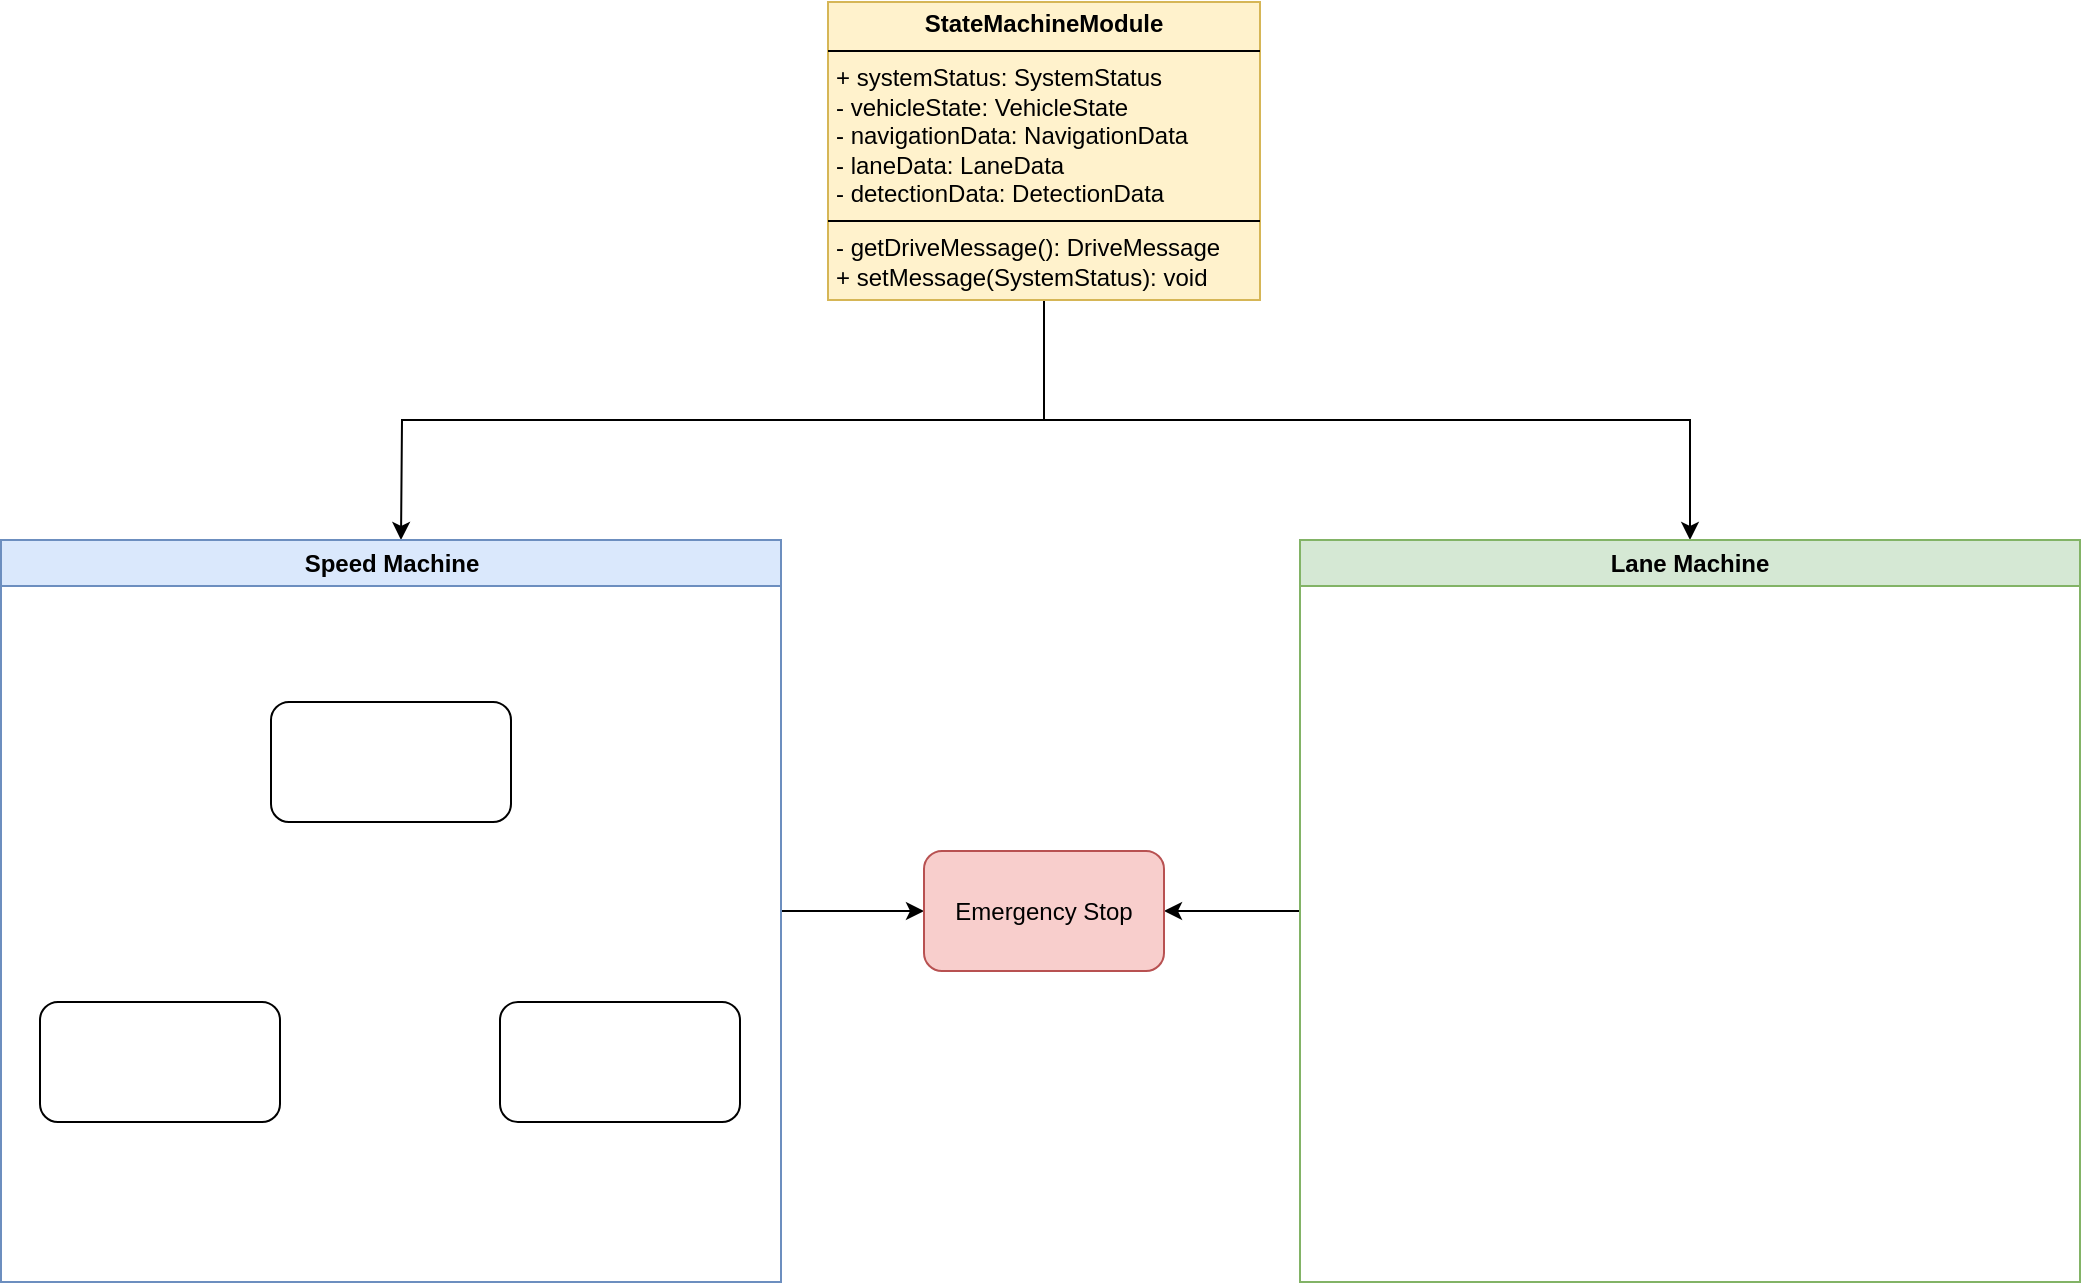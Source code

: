 <mxfile version="24.2.3" type="github">
  <diagram name="페이지-1" id="8F4O5PCbXepd0RcYOLAG">
    <mxGraphModel dx="1362" dy="759" grid="1" gridSize="10" guides="1" tooltips="1" connect="1" arrows="1" fold="1" page="1" pageScale="1" pageWidth="827" pageHeight="1169" math="0" shadow="0">
      <root>
        <mxCell id="0" />
        <mxCell id="1" parent="0" />
        <mxCell id="qEPV8SCuz5l-aYVScs7q-12" style="edgeStyle=orthogonalEdgeStyle;rounded=0;orthogonalLoop=1;jettySize=auto;html=1;exitX=0.5;exitY=1;exitDx=0;exitDy=0;entryX=0.5;entryY=0;entryDx=0;entryDy=0;" edge="1" parent="1" source="qEPV8SCuz5l-aYVScs7q-18">
          <mxGeometry relative="1" as="geometry">
            <mxPoint x="414.5" y="216" as="sourcePoint" />
            <mxPoint x="200.5" y="309" as="targetPoint" />
          </mxGeometry>
        </mxCell>
        <mxCell id="qEPV8SCuz5l-aYVScs7q-16" style="edgeStyle=orthogonalEdgeStyle;rounded=0;orthogonalLoop=1;jettySize=auto;html=1;exitX=0.5;exitY=1;exitDx=0;exitDy=0;" edge="1" parent="1" source="qEPV8SCuz5l-aYVScs7q-18" target="qEPV8SCuz5l-aYVScs7q-15">
          <mxGeometry relative="1" as="geometry">
            <mxPoint x="414.5" y="216" as="sourcePoint" />
          </mxGeometry>
        </mxCell>
        <mxCell id="qEPV8SCuz5l-aYVScs7q-19" style="edgeStyle=orthogonalEdgeStyle;rounded=0;orthogonalLoop=1;jettySize=auto;html=1;exitX=1;exitY=0.5;exitDx=0;exitDy=0;entryX=0;entryY=0.5;entryDx=0;entryDy=0;" edge="1" parent="1" source="qEPV8SCuz5l-aYVScs7q-14" target="qEPV8SCuz5l-aYVScs7q-17">
          <mxGeometry relative="1" as="geometry" />
        </mxCell>
        <mxCell id="qEPV8SCuz5l-aYVScs7q-14" value="Speed Machine" style="swimlane;whiteSpace=wrap;html=1;fillColor=#dae8fc;strokeColor=#6c8ebf;" vertex="1" parent="1">
          <mxGeometry x="0.5" y="309" width="390" height="371" as="geometry">
            <mxRectangle x="40" y="200" width="140" height="30" as="alternateBounds" />
          </mxGeometry>
        </mxCell>
        <mxCell id="qEPV8SCuz5l-aYVScs7q-21" value="" style="rounded=1;whiteSpace=wrap;html=1;" vertex="1" parent="qEPV8SCuz5l-aYVScs7q-14">
          <mxGeometry x="135" y="81" width="120" height="60" as="geometry" />
        </mxCell>
        <mxCell id="qEPV8SCuz5l-aYVScs7q-22" value="" style="rounded=1;whiteSpace=wrap;html=1;" vertex="1" parent="qEPV8SCuz5l-aYVScs7q-14">
          <mxGeometry x="19.5" y="231" width="120" height="60" as="geometry" />
        </mxCell>
        <mxCell id="qEPV8SCuz5l-aYVScs7q-23" value="" style="rounded=1;whiteSpace=wrap;html=1;" vertex="1" parent="qEPV8SCuz5l-aYVScs7q-14">
          <mxGeometry x="249.5" y="231" width="120" height="60" as="geometry" />
        </mxCell>
        <mxCell id="qEPV8SCuz5l-aYVScs7q-20" style="edgeStyle=orthogonalEdgeStyle;rounded=0;orthogonalLoop=1;jettySize=auto;html=1;exitX=0;exitY=0.5;exitDx=0;exitDy=0;entryX=1;entryY=0.5;entryDx=0;entryDy=0;" edge="1" parent="1" source="qEPV8SCuz5l-aYVScs7q-15" target="qEPV8SCuz5l-aYVScs7q-17">
          <mxGeometry relative="1" as="geometry" />
        </mxCell>
        <mxCell id="qEPV8SCuz5l-aYVScs7q-15" value="Lane Machine" style="swimlane;whiteSpace=wrap;html=1;fillColor=#d5e8d4;strokeColor=#82b366;" vertex="1" parent="1">
          <mxGeometry x="650" y="309" width="390" height="371" as="geometry" />
        </mxCell>
        <mxCell id="qEPV8SCuz5l-aYVScs7q-17" value="Emergency Stop" style="rounded=1;whiteSpace=wrap;html=1;fillColor=#f8cecc;strokeColor=#b85151;" vertex="1" parent="1">
          <mxGeometry x="462" y="464.5" width="120" height="60" as="geometry" />
        </mxCell>
        <mxCell id="qEPV8SCuz5l-aYVScs7q-18" value="&lt;p style=&quot;margin:0px;margin-top:4px;text-align:center;&quot;&gt;&lt;b&gt;StateMachineModule&lt;/b&gt;&lt;/p&gt;&lt;hr size=&quot;1&quot; style=&quot;border-style:solid;&quot;&gt;&lt;p style=&quot;margin:0px;margin-left:4px;&quot;&gt;+ systemStatus: SystemStatus&lt;br&gt;- vehicleState: VehicleState&lt;/p&gt;&lt;p style=&quot;margin:0px;margin-left:4px;&quot;&gt;- navigationData: NavigationData&lt;/p&gt;&lt;p style=&quot;margin:0px;margin-left:4px;&quot;&gt;- laneData: LaneData&lt;/p&gt;&lt;p style=&quot;margin:0px;margin-left:4px;&quot;&gt;- detectionData: DetectionData&lt;/p&gt;&lt;hr size=&quot;1&quot; style=&quot;border-style:solid;&quot;&gt;&lt;p style=&quot;margin:0px;margin-left:4px;&quot;&gt;- getDriveMessage(): DriveMessage&lt;br&gt;+ setMessage(SystemStatus): void&lt;/p&gt;" style="verticalAlign=top;align=left;overflow=fill;html=1;whiteSpace=wrap;textShadow=0;fillColor=#fff2cc;strokeColor=#d6b656;" vertex="1" parent="1">
          <mxGeometry x="414" y="40" width="216" height="149" as="geometry" />
        </mxCell>
      </root>
    </mxGraphModel>
  </diagram>
</mxfile>
